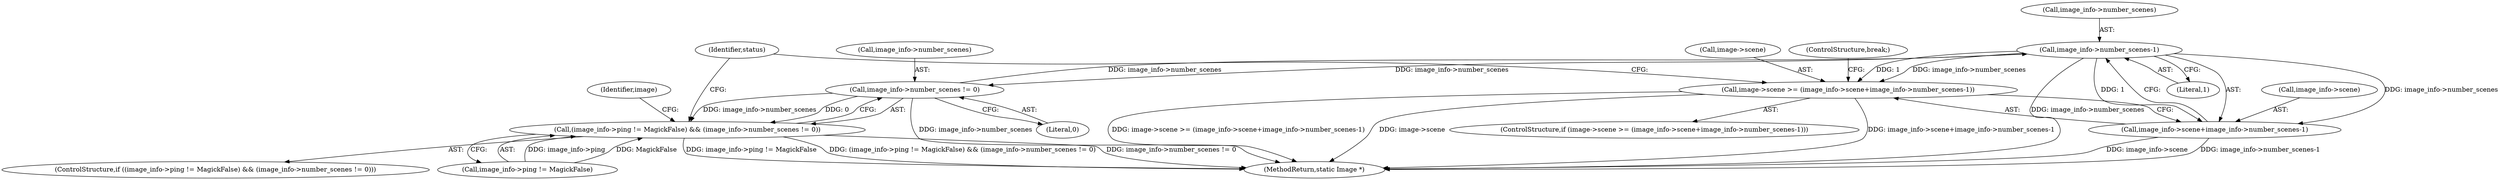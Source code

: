 digraph "0_ImageMagick_f6e9d0d9955e85bdd7540b251cd50d598dacc5e6_26@pointer" {
"1000488" [label="(Call,image_info->number_scenes-1)"];
"1000474" [label="(Call,image_info->number_scenes != 0)"];
"1000488" [label="(Call,image_info->number_scenes-1)"];
"1000468" [label="(Call,(image_info->ping != MagickFalse) && (image_info->number_scenes != 0))"];
"1000480" [label="(Call,image->scene >= (image_info->scene+image_info->number_scenes-1))"];
"1000484" [label="(Call,image_info->scene+image_info->number_scenes-1)"];
"1000485" [label="(Call,image_info->scene)"];
"1000479" [label="(ControlStructure,if (image->scene >= (image_info->scene+image_info->number_scenes-1)))"];
"1000492" [label="(Literal,1)"];
"1000475" [label="(Call,image_info->number_scenes)"];
"1000495" [label="(Identifier,status)"];
"1000482" [label="(Identifier,image)"];
"1000480" [label="(Call,image->scene >= (image_info->scene+image_info->number_scenes-1))"];
"1000900" [label="(MethodReturn,static Image *)"];
"1000474" [label="(Call,image_info->number_scenes != 0)"];
"1000467" [label="(ControlStructure,if ((image_info->ping != MagickFalse) && (image_info->number_scenes != 0)))"];
"1000481" [label="(Call,image->scene)"];
"1000468" [label="(Call,(image_info->ping != MagickFalse) && (image_info->number_scenes != 0))"];
"1000484" [label="(Call,image_info->scene+image_info->number_scenes-1)"];
"1000478" [label="(Literal,0)"];
"1000469" [label="(Call,image_info->ping != MagickFalse)"];
"1000493" [label="(ControlStructure,break;)"];
"1000489" [label="(Call,image_info->number_scenes)"];
"1000488" [label="(Call,image_info->number_scenes-1)"];
"1000488" -> "1000484"  [label="AST: "];
"1000488" -> "1000492"  [label="CFG: "];
"1000489" -> "1000488"  [label="AST: "];
"1000492" -> "1000488"  [label="AST: "];
"1000484" -> "1000488"  [label="CFG: "];
"1000488" -> "1000900"  [label="DDG: image_info->number_scenes"];
"1000488" -> "1000474"  [label="DDG: image_info->number_scenes"];
"1000488" -> "1000480"  [label="DDG: image_info->number_scenes"];
"1000488" -> "1000480"  [label="DDG: 1"];
"1000488" -> "1000484"  [label="DDG: image_info->number_scenes"];
"1000488" -> "1000484"  [label="DDG: 1"];
"1000474" -> "1000488"  [label="DDG: image_info->number_scenes"];
"1000474" -> "1000468"  [label="AST: "];
"1000474" -> "1000478"  [label="CFG: "];
"1000475" -> "1000474"  [label="AST: "];
"1000478" -> "1000474"  [label="AST: "];
"1000468" -> "1000474"  [label="CFG: "];
"1000474" -> "1000900"  [label="DDG: image_info->number_scenes"];
"1000474" -> "1000468"  [label="DDG: image_info->number_scenes"];
"1000474" -> "1000468"  [label="DDG: 0"];
"1000468" -> "1000467"  [label="AST: "];
"1000468" -> "1000469"  [label="CFG: "];
"1000469" -> "1000468"  [label="AST: "];
"1000482" -> "1000468"  [label="CFG: "];
"1000495" -> "1000468"  [label="CFG: "];
"1000468" -> "1000900"  [label="DDG: (image_info->ping != MagickFalse) && (image_info->number_scenes != 0)"];
"1000468" -> "1000900"  [label="DDG: image_info->number_scenes != 0"];
"1000468" -> "1000900"  [label="DDG: image_info->ping != MagickFalse"];
"1000469" -> "1000468"  [label="DDG: image_info->ping"];
"1000469" -> "1000468"  [label="DDG: MagickFalse"];
"1000480" -> "1000479"  [label="AST: "];
"1000480" -> "1000484"  [label="CFG: "];
"1000481" -> "1000480"  [label="AST: "];
"1000484" -> "1000480"  [label="AST: "];
"1000493" -> "1000480"  [label="CFG: "];
"1000495" -> "1000480"  [label="CFG: "];
"1000480" -> "1000900"  [label="DDG: image->scene >= (image_info->scene+image_info->number_scenes-1)"];
"1000480" -> "1000900"  [label="DDG: image->scene"];
"1000480" -> "1000900"  [label="DDG: image_info->scene+image_info->number_scenes-1"];
"1000485" -> "1000484"  [label="AST: "];
"1000484" -> "1000900"  [label="DDG: image_info->number_scenes-1"];
"1000484" -> "1000900"  [label="DDG: image_info->scene"];
}
